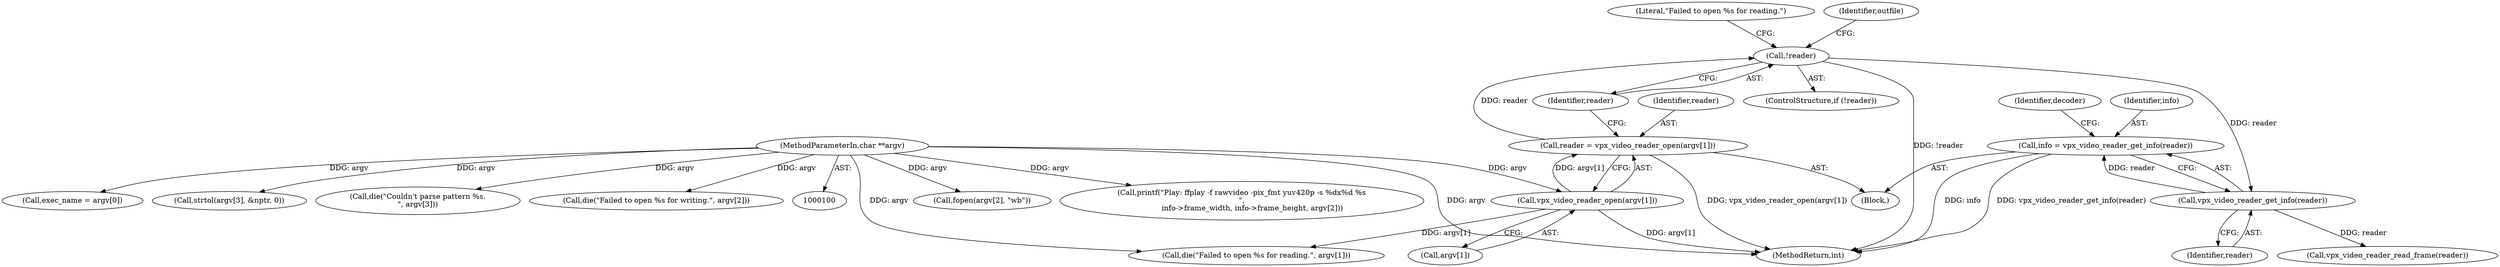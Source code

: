 digraph "0_Android_5a9753fca56f0eeb9f61e342b2fccffc364f9426_1@API" {
"1000224" [label="(Call,info = vpx_video_reader_get_info(reader))"];
"1000226" [label="(Call,vpx_video_reader_get_info(reader))"];
"1000159" [label="(Call,!reader)"];
"1000152" [label="(Call,reader = vpx_video_reader_open(argv[1]))"];
"1000154" [label="(Call,vpx_video_reader_open(argv[1]))"];
"1000102" [label="(MethodParameterIn,char **argv)"];
"1000225" [label="(Identifier,info)"];
"1000227" [label="(Identifier,reader)"];
"1000161" [label="(Call,die(\"Failed to open %s for reading.\", argv[1]))"];
"1000170" [label="(Call,fopen(argv[2], \"wb\"))"];
"1000159" [label="(Call,!reader)"];
"1000160" [label="(Identifier,reader)"];
"1000229" [label="(Identifier,decoder)"];
"1000356" [label="(Call,printf(\"Play: ffplay -f rawvideo -pix_fmt yuv420p -s %dx%d %s\n\",\n         info->frame_width, info->frame_height, argv[2]))"];
"1000155" [label="(Call,argv[1])"];
"1000153" [label="(Identifier,reader)"];
"1000141" [label="(Call,exec_name = argv[0])"];
"1000182" [label="(Call,strtol(argv[3], &nptr, 0))"];
"1000219" [label="(Call,die(\"Couldn't parse pattern %s.\n\", argv[3]))"];
"1000255" [label="(Call,vpx_video_reader_read_frame(reader))"];
"1000224" [label="(Call,info = vpx_video_reader_get_info(reader))"];
"1000158" [label="(ControlStructure,if (!reader))"];
"1000152" [label="(Call,reader = vpx_video_reader_open(argv[1]))"];
"1000154" [label="(Call,vpx_video_reader_open(argv[1]))"];
"1000373" [label="(MethodReturn,int)"];
"1000103" [label="(Block,)"];
"1000162" [label="(Literal,\"Failed to open %s for reading.\")"];
"1000226" [label="(Call,vpx_video_reader_get_info(reader))"];
"1000169" [label="(Identifier,outfile)"];
"1000102" [label="(MethodParameterIn,char **argv)"];
"1000175" [label="(Call,die(\"Failed to open %s for writing.\", argv[2]))"];
"1000224" -> "1000103"  [label="AST: "];
"1000224" -> "1000226"  [label="CFG: "];
"1000225" -> "1000224"  [label="AST: "];
"1000226" -> "1000224"  [label="AST: "];
"1000229" -> "1000224"  [label="CFG: "];
"1000224" -> "1000373"  [label="DDG: info"];
"1000224" -> "1000373"  [label="DDG: vpx_video_reader_get_info(reader)"];
"1000226" -> "1000224"  [label="DDG: reader"];
"1000226" -> "1000227"  [label="CFG: "];
"1000227" -> "1000226"  [label="AST: "];
"1000159" -> "1000226"  [label="DDG: reader"];
"1000226" -> "1000255"  [label="DDG: reader"];
"1000159" -> "1000158"  [label="AST: "];
"1000159" -> "1000160"  [label="CFG: "];
"1000160" -> "1000159"  [label="AST: "];
"1000162" -> "1000159"  [label="CFG: "];
"1000169" -> "1000159"  [label="CFG: "];
"1000159" -> "1000373"  [label="DDG: !reader"];
"1000152" -> "1000159"  [label="DDG: reader"];
"1000152" -> "1000103"  [label="AST: "];
"1000152" -> "1000154"  [label="CFG: "];
"1000153" -> "1000152"  [label="AST: "];
"1000154" -> "1000152"  [label="AST: "];
"1000160" -> "1000152"  [label="CFG: "];
"1000152" -> "1000373"  [label="DDG: vpx_video_reader_open(argv[1])"];
"1000154" -> "1000152"  [label="DDG: argv[1]"];
"1000154" -> "1000155"  [label="CFG: "];
"1000155" -> "1000154"  [label="AST: "];
"1000154" -> "1000373"  [label="DDG: argv[1]"];
"1000102" -> "1000154"  [label="DDG: argv"];
"1000154" -> "1000161"  [label="DDG: argv[1]"];
"1000102" -> "1000100"  [label="AST: "];
"1000102" -> "1000373"  [label="DDG: argv"];
"1000102" -> "1000141"  [label="DDG: argv"];
"1000102" -> "1000161"  [label="DDG: argv"];
"1000102" -> "1000170"  [label="DDG: argv"];
"1000102" -> "1000175"  [label="DDG: argv"];
"1000102" -> "1000182"  [label="DDG: argv"];
"1000102" -> "1000219"  [label="DDG: argv"];
"1000102" -> "1000356"  [label="DDG: argv"];
}

